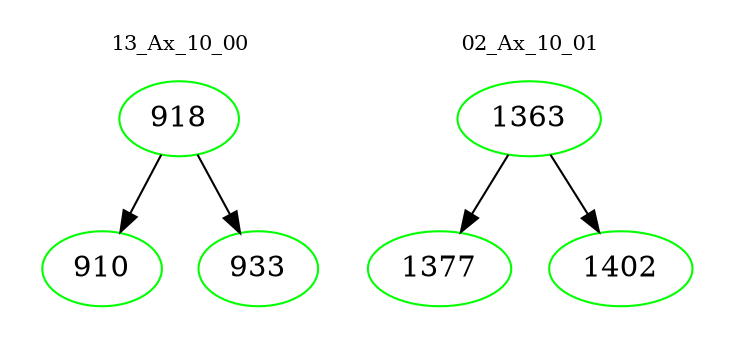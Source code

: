 digraph{
subgraph cluster_0 {
color = white
label = "13_Ax_10_00";
fontsize=10;
T0_918 [label="918", color="green"]
T0_918 -> T0_910 [color="black"]
T0_910 [label="910", color="green"]
T0_918 -> T0_933 [color="black"]
T0_933 [label="933", color="green"]
}
subgraph cluster_1 {
color = white
label = "02_Ax_10_01";
fontsize=10;
T1_1363 [label="1363", color="green"]
T1_1363 -> T1_1377 [color="black"]
T1_1377 [label="1377", color="green"]
T1_1363 -> T1_1402 [color="black"]
T1_1402 [label="1402", color="green"]
}
}
